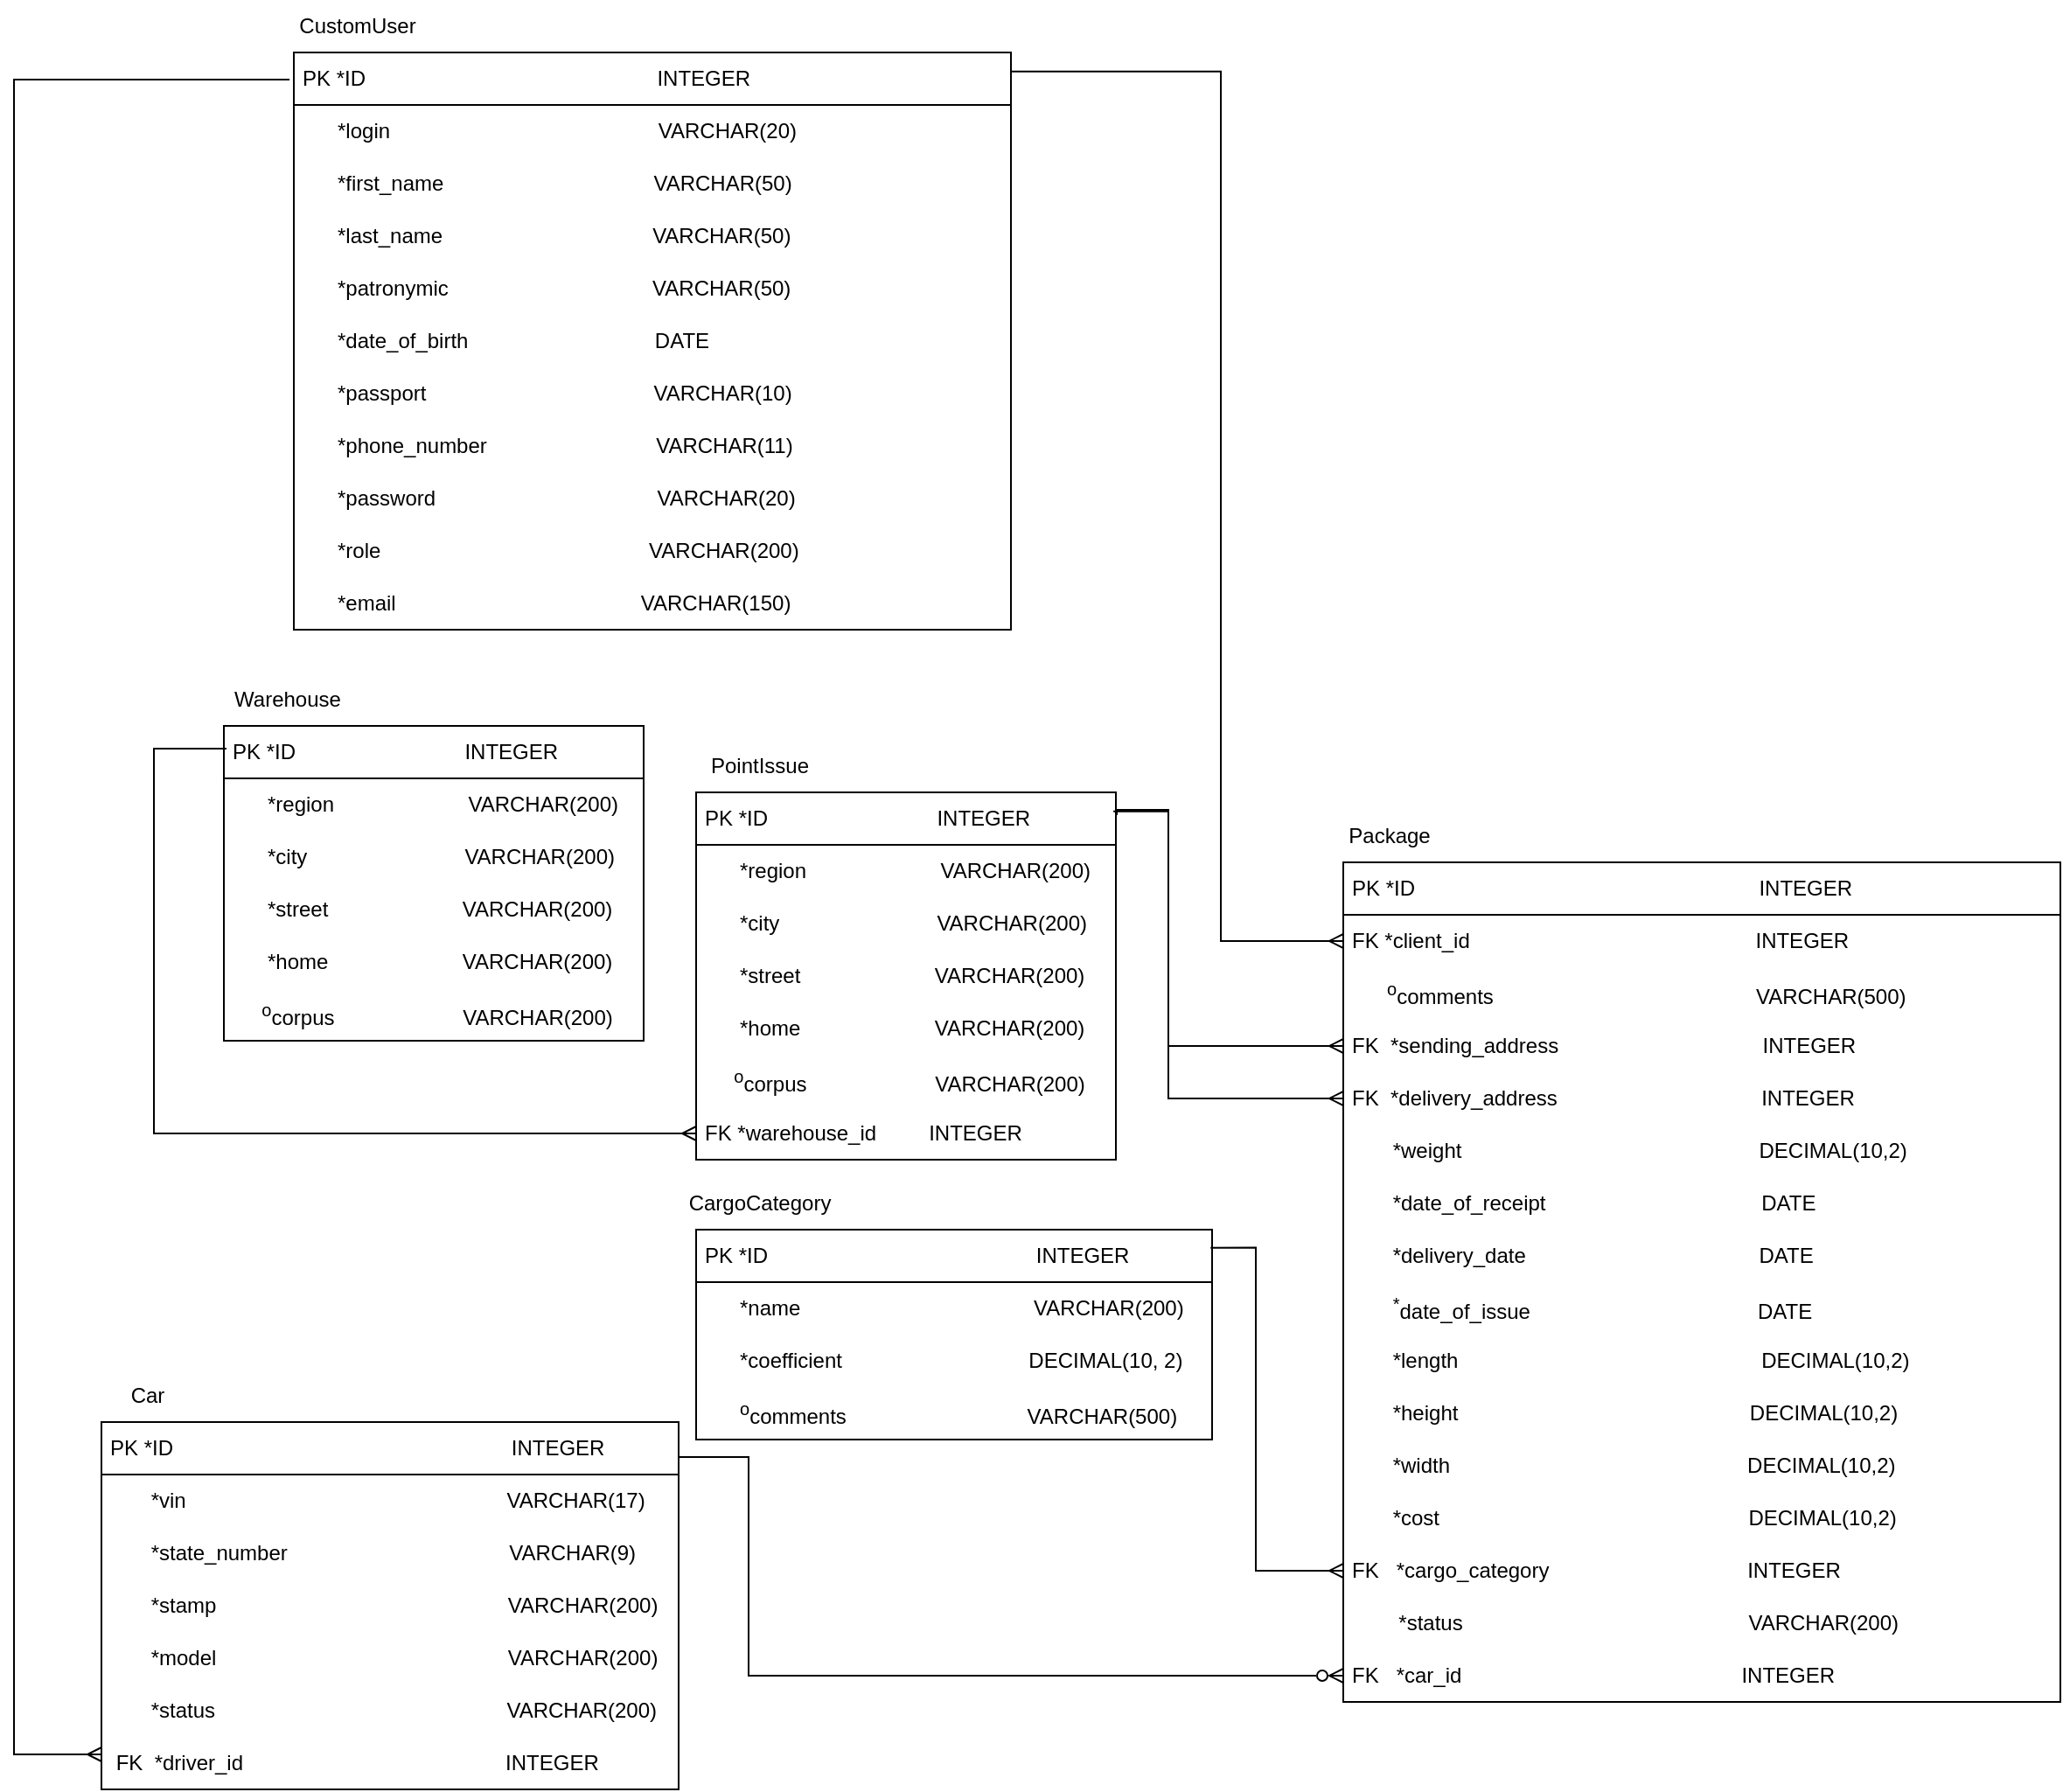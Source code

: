 <mxfile version="21.1.2" type="device">
  <diagram name="Page-1" id="1622d65d-c77d-c4b6-e0e7-3c11208c8684">
    <mxGraphModel dx="2980.5" dy="629" grid="1" gridSize="10" guides="1" tooltips="1" connect="1" arrows="1" fold="1" page="1" pageScale="1.5" pageWidth="1169" pageHeight="826" background="none" math="0" shadow="0">
      <root>
        <mxCell id="0" style=";html=1;" />
        <mxCell id="1" style=";html=1;" parent="0" />
        <mxCell id="q_EN85wIAn1KECgn98tv-4" value="PK *ID&amp;nbsp; &amp;nbsp; &amp;nbsp; &amp;nbsp; &amp;nbsp; &amp;nbsp; &amp;nbsp; &amp;nbsp; &amp;nbsp; &amp;nbsp; &amp;nbsp; &amp;nbsp; &amp;nbsp; &amp;nbsp; &amp;nbsp; &amp;nbsp; &amp;nbsp; &amp;nbsp; &amp;nbsp; &amp;nbsp; &amp;nbsp; &amp;nbsp; &amp;nbsp; &amp;nbsp; &amp;nbsp; INTEGER" style="swimlane;fontStyle=0;childLayout=stackLayout;horizontal=1;startSize=30;horizontalStack=0;resizeParent=1;resizeParentMax=0;resizeLast=0;collapsible=1;marginBottom=0;whiteSpace=wrap;html=1;align=left;spacingLeft=3;" parent="1" vertex="1">
          <mxGeometry x="-1310" y="417" width="410" height="330" as="geometry" />
        </mxCell>
        <mxCell id="q_EN85wIAn1KECgn98tv-5" value="&amp;nbsp; &amp;nbsp; &amp;nbsp; *login&amp;nbsp; &amp;nbsp; &amp;nbsp; &amp;nbsp; &amp;nbsp; &amp;nbsp; &amp;nbsp; &amp;nbsp; &amp;nbsp; &amp;nbsp; &amp;nbsp; &amp;nbsp; &amp;nbsp; &amp;nbsp; &amp;nbsp; &amp;nbsp; &amp;nbsp; &amp;nbsp; &amp;nbsp; &amp;nbsp; &amp;nbsp; &amp;nbsp; &amp;nbsp; VARCHAR(20)" style="text;strokeColor=none;fillColor=none;align=left;verticalAlign=middle;spacingLeft=3;spacingRight=4;overflow=hidden;points=[[0,0.5],[1,0.5]];portConstraint=eastwest;rotatable=0;whiteSpace=wrap;html=1;" parent="q_EN85wIAn1KECgn98tv-4" vertex="1">
          <mxGeometry y="30" width="410" height="30" as="geometry" />
        </mxCell>
        <mxCell id="q_EN85wIAn1KECgn98tv-78" value="&amp;nbsp; &amp;nbsp; &amp;nbsp; *first_name&amp;nbsp; &amp;nbsp; &amp;nbsp; &amp;nbsp; &amp;nbsp; &amp;nbsp; &amp;nbsp; &amp;nbsp; &amp;nbsp; &amp;nbsp; &amp;nbsp; &amp;nbsp; &amp;nbsp; &amp;nbsp; &amp;nbsp; &amp;nbsp; &amp;nbsp; &amp;nbsp; VARCHAR(50)" style="text;strokeColor=none;fillColor=none;align=left;verticalAlign=middle;spacingLeft=3;spacingRight=4;overflow=hidden;points=[[0,0.5],[1,0.5]];portConstraint=eastwest;rotatable=0;whiteSpace=wrap;html=1;" parent="q_EN85wIAn1KECgn98tv-4" vertex="1">
          <mxGeometry y="60" width="410" height="30" as="geometry" />
        </mxCell>
        <mxCell id="q_EN85wIAn1KECgn98tv-7" value="&amp;nbsp; &amp;nbsp; &amp;nbsp; *last_name&amp;nbsp; &amp;nbsp; &amp;nbsp; &amp;nbsp; &amp;nbsp; &amp;nbsp; &amp;nbsp; &amp;nbsp; &amp;nbsp; &amp;nbsp; &amp;nbsp; &amp;nbsp; &amp;nbsp; &amp;nbsp; &amp;nbsp; &amp;nbsp; &amp;nbsp; &amp;nbsp; VARCHAR(50)" style="text;strokeColor=none;fillColor=none;align=left;verticalAlign=middle;spacingLeft=3;spacingRight=4;overflow=hidden;points=[[0,0.5],[1,0.5]];portConstraint=eastwest;rotatable=0;whiteSpace=wrap;html=1;" parent="q_EN85wIAn1KECgn98tv-4" vertex="1">
          <mxGeometry y="90" width="410" height="30" as="geometry" />
        </mxCell>
        <mxCell id="q_EN85wIAn1KECgn98tv-8" value="&amp;nbsp; &amp;nbsp; &amp;nbsp; *patronymic&amp;nbsp; &amp;nbsp; &amp;nbsp; &amp;nbsp; &amp;nbsp; &amp;nbsp; &amp;nbsp; &amp;nbsp; &amp;nbsp; &amp;nbsp; &amp;nbsp; &amp;nbsp; &amp;nbsp; &amp;nbsp; &amp;nbsp; &amp;nbsp; &amp;nbsp; &amp;nbsp;VARCHAR(50)" style="text;strokeColor=none;fillColor=none;align=left;verticalAlign=middle;spacingLeft=3;spacingRight=4;overflow=hidden;points=[[0,0.5],[1,0.5]];portConstraint=eastwest;rotatable=0;whiteSpace=wrap;html=1;" parent="q_EN85wIAn1KECgn98tv-4" vertex="1">
          <mxGeometry y="120" width="410" height="30" as="geometry" />
        </mxCell>
        <mxCell id="q_EN85wIAn1KECgn98tv-9" value="&amp;nbsp; &amp;nbsp; &amp;nbsp; *date_of_birth&amp;nbsp; &amp;nbsp; &amp;nbsp; &amp;nbsp; &amp;nbsp; &amp;nbsp; &amp;nbsp; &amp;nbsp; &amp;nbsp; &amp;nbsp; &amp;nbsp; &amp;nbsp; &amp;nbsp; &amp;nbsp; &amp;nbsp; &amp;nbsp; DATE" style="text;strokeColor=none;fillColor=none;align=left;verticalAlign=middle;spacingLeft=3;spacingRight=4;overflow=hidden;points=[[0,0.5],[1,0.5]];portConstraint=eastwest;rotatable=0;whiteSpace=wrap;html=1;" parent="q_EN85wIAn1KECgn98tv-4" vertex="1">
          <mxGeometry y="150" width="410" height="30" as="geometry" />
        </mxCell>
        <mxCell id="q_EN85wIAn1KECgn98tv-10" value="&amp;nbsp; &amp;nbsp; &amp;nbsp; *passport&amp;nbsp; &amp;nbsp; &amp;nbsp; &amp;nbsp; &amp;nbsp; &amp;nbsp; &amp;nbsp; &amp;nbsp; &amp;nbsp; &amp;nbsp; &amp;nbsp; &amp;nbsp; &amp;nbsp; &amp;nbsp; &amp;nbsp; &amp;nbsp; &amp;nbsp; &amp;nbsp; &amp;nbsp; &amp;nbsp;VARCHAR(10)" style="text;strokeColor=none;fillColor=none;align=left;verticalAlign=middle;spacingLeft=3;spacingRight=4;overflow=hidden;points=[[0,0.5],[1,0.5]];portConstraint=eastwest;rotatable=0;whiteSpace=wrap;html=1;" parent="q_EN85wIAn1KECgn98tv-4" vertex="1">
          <mxGeometry y="180" width="410" height="30" as="geometry" />
        </mxCell>
        <mxCell id="q_EN85wIAn1KECgn98tv-11" value="&amp;nbsp; &amp;nbsp; &amp;nbsp; *phone_number&amp;nbsp; &amp;nbsp; &amp;nbsp; &amp;nbsp; &amp;nbsp; &amp;nbsp; &amp;nbsp; &amp;nbsp; &amp;nbsp; &amp;nbsp; &amp;nbsp; &amp;nbsp; &amp;nbsp; &amp;nbsp; &amp;nbsp;VARCHAR(11)" style="text;strokeColor=none;fillColor=none;align=left;verticalAlign=middle;spacingLeft=3;spacingRight=4;overflow=hidden;points=[[0,0.5],[1,0.5]];portConstraint=eastwest;rotatable=0;whiteSpace=wrap;html=1;" parent="q_EN85wIAn1KECgn98tv-4" vertex="1">
          <mxGeometry y="210" width="410" height="30" as="geometry" />
        </mxCell>
        <mxCell id="q_EN85wIAn1KECgn98tv-79" value="&amp;nbsp; &amp;nbsp; &amp;nbsp; *password&amp;nbsp; &amp;nbsp; &amp;nbsp; &amp;nbsp; &amp;nbsp; &amp;nbsp; &amp;nbsp; &amp;nbsp; &amp;nbsp; &amp;nbsp; &amp;nbsp; &amp;nbsp; &amp;nbsp; &amp;nbsp; &amp;nbsp; &amp;nbsp; &amp;nbsp; &amp;nbsp; &amp;nbsp; VARCHAR(20&lt;span style=&quot;background-color: initial;&quot;&gt;)&lt;/span&gt;" style="text;strokeColor=none;fillColor=none;align=left;verticalAlign=middle;spacingLeft=3;spacingRight=4;overflow=hidden;points=[[0,0.5],[1,0.5]];portConstraint=eastwest;rotatable=0;whiteSpace=wrap;html=1;" parent="q_EN85wIAn1KECgn98tv-4" vertex="1">
          <mxGeometry y="240" width="410" height="30" as="geometry" />
        </mxCell>
        <mxCell id="XLDshpc5cYsY8scjUATO-5" value="&amp;nbsp; &amp;nbsp; &amp;nbsp; *role&amp;nbsp; &amp;nbsp; &amp;nbsp; &amp;nbsp; &amp;nbsp; &amp;nbsp; &amp;nbsp; &amp;nbsp; &amp;nbsp; &amp;nbsp; &amp;nbsp; &amp;nbsp; &amp;nbsp; &amp;nbsp; &amp;nbsp; &amp;nbsp; &amp;nbsp; &amp;nbsp; &amp;nbsp; &amp;nbsp; &amp;nbsp; &amp;nbsp; &amp;nbsp; VARCHAR(200)" style="text;strokeColor=none;fillColor=none;align=left;verticalAlign=middle;spacingLeft=3;spacingRight=4;overflow=hidden;points=[[0,0.5],[1,0.5]];portConstraint=eastwest;rotatable=0;whiteSpace=wrap;html=1;" parent="q_EN85wIAn1KECgn98tv-4" vertex="1">
          <mxGeometry y="270" width="410" height="30" as="geometry" />
        </mxCell>
        <mxCell id="q_EN85wIAn1KECgn98tv-80" value="&amp;nbsp; &amp;nbsp; &amp;nbsp; *email&amp;nbsp; &amp;nbsp; &amp;nbsp; &amp;nbsp; &amp;nbsp; &amp;nbsp; &amp;nbsp; &amp;nbsp; &amp;nbsp; &amp;nbsp; &amp;nbsp; &amp;nbsp; &amp;nbsp; &amp;nbsp; &amp;nbsp; &amp;nbsp; &amp;nbsp; &amp;nbsp; &amp;nbsp; &amp;nbsp; &amp;nbsp; VARCHAR(150&lt;span style=&quot;background-color: initial;&quot;&gt;)&lt;/span&gt;" style="text;strokeColor=none;fillColor=none;align=left;verticalAlign=middle;spacingLeft=3;spacingRight=4;overflow=hidden;points=[[0,0.5],[1,0.5]];portConstraint=eastwest;rotatable=0;whiteSpace=wrap;html=1;" parent="q_EN85wIAn1KECgn98tv-4" vertex="1">
          <mxGeometry y="300" width="410" height="30" as="geometry" />
        </mxCell>
        <mxCell id="q_EN85wIAn1KECgn98tv-6" value="CustomUser" style="text;html=1;strokeColor=none;fillColor=none;align=center;verticalAlign=middle;whiteSpace=wrap;rounded=0;spacingLeft=3;" parent="1" vertex="1">
          <mxGeometry x="-1310" y="387" width="70" height="30" as="geometry" />
        </mxCell>
        <mxCell id="q_EN85wIAn1KECgn98tv-13" value="PK *ID&amp;nbsp; &amp;nbsp; &amp;nbsp; &amp;nbsp; &amp;nbsp; &amp;nbsp; &amp;nbsp; &amp;nbsp; &amp;nbsp; &amp;nbsp; &amp;nbsp; &amp;nbsp; &amp;nbsp; &amp;nbsp; &amp;nbsp; &amp;nbsp; &amp;nbsp; &amp;nbsp; &amp;nbsp; &amp;nbsp; &amp;nbsp; &amp;nbsp; &amp;nbsp; &amp;nbsp; &amp;nbsp; &amp;nbsp; &amp;nbsp; &amp;nbsp; &amp;nbsp; &amp;nbsp;INTEGER" style="swimlane;fontStyle=0;childLayout=stackLayout;horizontal=1;startSize=30;horizontalStack=0;resizeParent=1;resizeParentMax=0;resizeLast=0;collapsible=1;marginBottom=0;whiteSpace=wrap;html=1;align=left;spacingLeft=3;" parent="1" vertex="1">
          <mxGeometry x="-710" y="880" width="410" height="480" as="geometry">
            <mxRectangle x="-710" y="880" width="330" height="30" as="alternateBounds" />
          </mxGeometry>
        </mxCell>
        <mxCell id="q_EN85wIAn1KECgn98tv-14" value="FK&amp;nbsp;*client_id&amp;nbsp; &amp;nbsp; &amp;nbsp; &amp;nbsp; &amp;nbsp; &amp;nbsp; &amp;nbsp; &amp;nbsp; &amp;nbsp; &amp;nbsp; &amp;nbsp; &amp;nbsp; &amp;nbsp; &amp;nbsp; &amp;nbsp; &amp;nbsp; &amp;nbsp; &amp;nbsp; &amp;nbsp; &amp;nbsp; &amp;nbsp; &amp;nbsp; &amp;nbsp; &amp;nbsp; &amp;nbsp;INTEGER" style="text;strokeColor=none;fillColor=none;align=left;verticalAlign=middle;spacingLeft=3;spacingRight=4;overflow=hidden;points=[[0,0.5],[1,0.5]];portConstraint=eastwest;rotatable=0;whiteSpace=wrap;html=1;" parent="q_EN85wIAn1KECgn98tv-13" vertex="1">
          <mxGeometry y="30" width="410" height="30" as="geometry" />
        </mxCell>
        <mxCell id="q_EN85wIAn1KECgn98tv-15" value="&amp;nbsp; &amp;nbsp; &amp;nbsp; &lt;sup&gt;o&lt;/sup&gt;comments&amp;nbsp; &amp;nbsp; &amp;nbsp; &amp;nbsp; &amp;nbsp; &amp;nbsp; &amp;nbsp; &amp;nbsp; &amp;nbsp; &amp;nbsp; &amp;nbsp; &amp;nbsp; &amp;nbsp; &amp;nbsp; &amp;nbsp; &amp;nbsp; &amp;nbsp; &amp;nbsp; &amp;nbsp; &amp;nbsp; &amp;nbsp; &amp;nbsp; &amp;nbsp;VARCHAR(500)" style="text;strokeColor=none;fillColor=none;align=left;verticalAlign=middle;spacingLeft=3;spacingRight=4;overflow=hidden;points=[[0,0.5],[1,0.5]];portConstraint=eastwest;rotatable=0;whiteSpace=wrap;html=1;" parent="q_EN85wIAn1KECgn98tv-13" vertex="1">
          <mxGeometry y="60" width="410" height="30" as="geometry" />
        </mxCell>
        <mxCell id="q_EN85wIAn1KECgn98tv-16" value="FK&amp;nbsp; *sending_address&amp;nbsp; &amp;nbsp; &amp;nbsp; &amp;nbsp; &amp;nbsp; &amp;nbsp; &amp;nbsp; &amp;nbsp; &amp;nbsp; &amp;nbsp; &amp;nbsp; &amp;nbsp; &amp;nbsp; &amp;nbsp; &amp;nbsp; &amp;nbsp; &amp;nbsp; &amp;nbsp;INTEGER" style="text;strokeColor=none;fillColor=none;align=left;verticalAlign=middle;spacingLeft=3;spacingRight=4;overflow=hidden;points=[[0,0.5],[1,0.5]];portConstraint=eastwest;rotatable=0;whiteSpace=wrap;html=1;" parent="q_EN85wIAn1KECgn98tv-13" vertex="1">
          <mxGeometry y="90" width="410" height="30" as="geometry" />
        </mxCell>
        <mxCell id="q_EN85wIAn1KECgn98tv-17" value="FK&amp;nbsp; *delivery_address&amp;nbsp; &amp;nbsp; &amp;nbsp; &amp;nbsp; &amp;nbsp; &amp;nbsp; &amp;nbsp; &amp;nbsp; &amp;nbsp; &amp;nbsp; &amp;nbsp; &amp;nbsp; &amp;nbsp; &amp;nbsp; &amp;nbsp; &amp;nbsp; &amp;nbsp; &amp;nbsp;INTEGER" style="text;strokeColor=none;fillColor=none;align=left;verticalAlign=middle;spacingLeft=3;spacingRight=4;overflow=hidden;points=[[0,0.5],[1,0.5]];portConstraint=eastwest;rotatable=0;whiteSpace=wrap;html=1;" parent="q_EN85wIAn1KECgn98tv-13" vertex="1">
          <mxGeometry y="120" width="410" height="30" as="geometry" />
        </mxCell>
        <mxCell id="q_EN85wIAn1KECgn98tv-18" value="&amp;nbsp; &amp;nbsp; &amp;nbsp; &amp;nbsp;*weight&amp;nbsp; &amp;nbsp; &amp;nbsp; &amp;nbsp; &amp;nbsp; &amp;nbsp; &amp;nbsp; &amp;nbsp; &amp;nbsp; &amp;nbsp; &amp;nbsp; &amp;nbsp; &amp;nbsp; &amp;nbsp; &amp;nbsp; &amp;nbsp; &amp;nbsp; &amp;nbsp; &amp;nbsp; &amp;nbsp; &amp;nbsp; &amp;nbsp; &amp;nbsp; &amp;nbsp; &amp;nbsp; &amp;nbsp;DECIMAL(10,2)" style="text;strokeColor=none;fillColor=none;align=left;verticalAlign=middle;spacingLeft=3;spacingRight=4;overflow=hidden;points=[[0,0.5],[1,0.5]];portConstraint=eastwest;rotatable=0;whiteSpace=wrap;html=1;" parent="q_EN85wIAn1KECgn98tv-13" vertex="1">
          <mxGeometry y="150" width="410" height="30" as="geometry" />
        </mxCell>
        <mxCell id="q_EN85wIAn1KECgn98tv-19" value="&amp;nbsp; &amp;nbsp; &amp;nbsp; &amp;nbsp;*date_of_receipt&amp;nbsp; &amp;nbsp; &amp;nbsp; &amp;nbsp; &amp;nbsp; &amp;nbsp; &amp;nbsp; &amp;nbsp; &amp;nbsp; &amp;nbsp; &amp;nbsp; &amp;nbsp; &amp;nbsp; &amp;nbsp; &amp;nbsp; &amp;nbsp; &amp;nbsp; &amp;nbsp; &amp;nbsp;DATE" style="text;strokeColor=none;fillColor=none;align=left;verticalAlign=middle;spacingLeft=3;spacingRight=4;overflow=hidden;points=[[0,0.5],[1,0.5]];portConstraint=eastwest;rotatable=0;whiteSpace=wrap;html=1;" parent="q_EN85wIAn1KECgn98tv-13" vertex="1">
          <mxGeometry y="180" width="410" height="30" as="geometry" />
        </mxCell>
        <mxCell id="q_EN85wIAn1KECgn98tv-20" value="&amp;nbsp; &amp;nbsp; &amp;nbsp; &amp;nbsp;*delivery_date&amp;nbsp; &amp;nbsp; &amp;nbsp; &amp;nbsp; &amp;nbsp; &amp;nbsp; &amp;nbsp; &amp;nbsp; &amp;nbsp; &amp;nbsp; &amp;nbsp; &amp;nbsp; &amp;nbsp; &amp;nbsp; &amp;nbsp; &amp;nbsp; &amp;nbsp; &amp;nbsp; &amp;nbsp; &amp;nbsp; DATE" style="text;strokeColor=none;fillColor=none;align=left;verticalAlign=middle;spacingLeft=3;spacingRight=4;overflow=hidden;points=[[0,0.5],[1,0.5]];portConstraint=eastwest;rotatable=0;whiteSpace=wrap;html=1;" parent="q_EN85wIAn1KECgn98tv-13" vertex="1">
          <mxGeometry y="210" width="410" height="30" as="geometry" />
        </mxCell>
        <mxCell id="q_EN85wIAn1KECgn98tv-22" value="&amp;nbsp; &amp;nbsp; &amp;nbsp; &amp;nbsp;&lt;sup&gt;*&lt;/sup&gt;date_of_issue&amp;nbsp; &amp;nbsp; &amp;nbsp; &amp;nbsp; &amp;nbsp; &amp;nbsp; &amp;nbsp; &amp;nbsp; &amp;nbsp; &amp;nbsp; &amp;nbsp; &amp;nbsp; &amp;nbsp; &amp;nbsp; &amp;nbsp; &amp;nbsp; &amp;nbsp; &amp;nbsp; &amp;nbsp; &amp;nbsp;DATE" style="text;strokeColor=none;fillColor=none;align=left;verticalAlign=middle;spacingLeft=3;spacingRight=4;overflow=hidden;points=[[0,0.5],[1,0.5]];portConstraint=eastwest;rotatable=0;whiteSpace=wrap;html=1;" parent="q_EN85wIAn1KECgn98tv-13" vertex="1">
          <mxGeometry y="240" width="410" height="30" as="geometry" />
        </mxCell>
        <mxCell id="q_EN85wIAn1KECgn98tv-23" value="&amp;nbsp; &amp;nbsp; &amp;nbsp; &amp;nbsp;*length&amp;nbsp; &amp;nbsp; &amp;nbsp; &amp;nbsp; &amp;nbsp; &amp;nbsp; &amp;nbsp; &amp;nbsp; &amp;nbsp; &amp;nbsp; &amp;nbsp; &amp;nbsp; &amp;nbsp; &amp;nbsp; &amp;nbsp; &amp;nbsp; &amp;nbsp; &amp;nbsp; &amp;nbsp; &amp;nbsp; &amp;nbsp; &amp;nbsp; &amp;nbsp; &amp;nbsp; &amp;nbsp; &amp;nbsp; DECIMAL(10,2)" style="text;strokeColor=none;fillColor=none;align=left;verticalAlign=middle;spacingLeft=3;spacingRight=4;overflow=hidden;points=[[0,0.5],[1,0.5]];portConstraint=eastwest;rotatable=0;whiteSpace=wrap;html=1;" parent="q_EN85wIAn1KECgn98tv-13" vertex="1">
          <mxGeometry y="270" width="410" height="30" as="geometry" />
        </mxCell>
        <mxCell id="q_EN85wIAn1KECgn98tv-24" value="&amp;nbsp; &amp;nbsp; &amp;nbsp; &amp;nbsp;*height&amp;nbsp; &amp;nbsp; &amp;nbsp; &amp;nbsp; &amp;nbsp; &amp;nbsp; &amp;nbsp; &amp;nbsp; &amp;nbsp; &amp;nbsp; &amp;nbsp; &amp;nbsp; &amp;nbsp; &amp;nbsp; &amp;nbsp; &amp;nbsp; &amp;nbsp; &amp;nbsp; &amp;nbsp; &amp;nbsp; &amp;nbsp; &amp;nbsp; &amp;nbsp; &amp;nbsp; &amp;nbsp; DECIMAL(10,2)" style="text;strokeColor=none;fillColor=none;align=left;verticalAlign=middle;spacingLeft=3;spacingRight=4;overflow=hidden;points=[[0,0.5],[1,0.5]];portConstraint=eastwest;rotatable=0;whiteSpace=wrap;html=1;" parent="q_EN85wIAn1KECgn98tv-13" vertex="1">
          <mxGeometry y="300" width="410" height="30" as="geometry" />
        </mxCell>
        <mxCell id="q_EN85wIAn1KECgn98tv-27" value="&amp;nbsp; &amp;nbsp; &amp;nbsp; &amp;nbsp;*width&amp;nbsp; &amp;nbsp; &amp;nbsp; &amp;nbsp; &amp;nbsp; &amp;nbsp; &amp;nbsp; &amp;nbsp; &amp;nbsp; &amp;nbsp; &amp;nbsp; &amp;nbsp; &amp;nbsp; &amp;nbsp; &amp;nbsp; &amp;nbsp; &amp;nbsp; &amp;nbsp; &amp;nbsp; &amp;nbsp; &amp;nbsp; &amp;nbsp; &amp;nbsp; &amp;nbsp; &amp;nbsp; &amp;nbsp;DECIMAL(10,2)" style="text;strokeColor=none;fillColor=none;align=left;verticalAlign=middle;spacingLeft=3;spacingRight=4;overflow=hidden;points=[[0,0.5],[1,0.5]];portConstraint=eastwest;rotatable=0;whiteSpace=wrap;html=1;" parent="q_EN85wIAn1KECgn98tv-13" vertex="1">
          <mxGeometry y="330" width="410" height="30" as="geometry" />
        </mxCell>
        <mxCell id="q_EN85wIAn1KECgn98tv-25" value="&amp;nbsp; &amp;nbsp; &amp;nbsp; &amp;nbsp;*cost&amp;nbsp; &amp;nbsp; &amp;nbsp; &amp;nbsp; &amp;nbsp; &amp;nbsp; &amp;nbsp; &amp;nbsp; &amp;nbsp; &amp;nbsp; &amp;nbsp; &amp;nbsp; &amp;nbsp; &amp;nbsp; &amp;nbsp; &amp;nbsp; &amp;nbsp; &amp;nbsp; &amp;nbsp; &amp;nbsp; &amp;nbsp; &amp;nbsp; &amp;nbsp; &amp;nbsp; &amp;nbsp; &amp;nbsp; &amp;nbsp;DECIMAL(10,2)" style="text;strokeColor=none;fillColor=none;align=left;verticalAlign=middle;spacingLeft=3;spacingRight=4;overflow=hidden;points=[[0,0.5],[1,0.5]];portConstraint=eastwest;rotatable=0;whiteSpace=wrap;html=1;" parent="q_EN85wIAn1KECgn98tv-13" vertex="1">
          <mxGeometry y="360" width="410" height="30" as="geometry" />
        </mxCell>
        <mxCell id="q_EN85wIAn1KECgn98tv-28" value="FK&amp;nbsp; &amp;nbsp;*cargo_category&amp;nbsp; &amp;nbsp; &amp;nbsp; &amp;nbsp; &amp;nbsp; &amp;nbsp; &amp;nbsp; &amp;nbsp; &amp;nbsp; &amp;nbsp; &amp;nbsp; &amp;nbsp; &amp;nbsp; &amp;nbsp; &amp;nbsp; &amp;nbsp; &amp;nbsp; INTEGER" style="text;strokeColor=none;fillColor=none;align=left;verticalAlign=middle;spacingLeft=3;spacingRight=4;overflow=hidden;points=[[0,0.5],[1,0.5]];portConstraint=eastwest;rotatable=0;whiteSpace=wrap;html=1;" parent="q_EN85wIAn1KECgn98tv-13" vertex="1">
          <mxGeometry y="390" width="410" height="30" as="geometry" />
        </mxCell>
        <mxCell id="q_EN85wIAn1KECgn98tv-29" value="&amp;nbsp; &amp;nbsp; &amp;nbsp; &amp;nbsp; *status &amp;nbsp; &amp;nbsp; &amp;nbsp; &amp;nbsp; &amp;nbsp; &amp;nbsp; &amp;nbsp; &amp;nbsp; &amp;nbsp; &amp;nbsp; &amp;nbsp; &amp;nbsp; &amp;nbsp; &amp;nbsp; &amp;nbsp; &amp;nbsp; &amp;nbsp; &amp;nbsp; &amp;nbsp; &amp;nbsp; &amp;nbsp; &amp;nbsp; &amp;nbsp; &amp;nbsp; VARCHAR(200)" style="text;strokeColor=none;fillColor=none;align=left;verticalAlign=middle;spacingLeft=3;spacingRight=4;overflow=hidden;points=[[0,0.5],[1,0.5]];portConstraint=eastwest;rotatable=0;whiteSpace=wrap;html=1;" parent="q_EN85wIAn1KECgn98tv-13" vertex="1">
          <mxGeometry y="420" width="410" height="30" as="geometry" />
        </mxCell>
        <mxCell id="q_EN85wIAn1KECgn98tv-30" value="FK&amp;nbsp; &amp;nbsp;*car_id&amp;nbsp; &amp;nbsp; &amp;nbsp; &amp;nbsp; &amp;nbsp; &amp;nbsp; &amp;nbsp; &amp;nbsp; &amp;nbsp; &amp;nbsp; &amp;nbsp; &amp;nbsp; &amp;nbsp; &amp;nbsp; &amp;nbsp; &amp;nbsp; &amp;nbsp; &amp;nbsp; &amp;nbsp; &amp;nbsp; &amp;nbsp; &amp;nbsp; &amp;nbsp; &amp;nbsp; INTEGER" style="text;strokeColor=none;fillColor=none;align=left;verticalAlign=middle;spacingLeft=3;spacingRight=4;overflow=hidden;points=[[0,0.5],[1,0.5]];portConstraint=eastwest;rotatable=0;whiteSpace=wrap;html=1;" parent="q_EN85wIAn1KECgn98tv-13" vertex="1">
          <mxGeometry y="450" width="410" height="30" as="geometry" />
        </mxCell>
        <mxCell id="q_EN85wIAn1KECgn98tv-21" value="Package" style="text;html=1;strokeColor=none;fillColor=none;align=center;verticalAlign=middle;whiteSpace=wrap;rounded=0;spacingLeft=3;" parent="1" vertex="1">
          <mxGeometry x="-720" y="850" width="70" height="30" as="geometry" />
        </mxCell>
        <mxCell id="q_EN85wIAn1KECgn98tv-32" value="PK *ID&amp;nbsp; &amp;nbsp; &amp;nbsp; &amp;nbsp; &amp;nbsp; &amp;nbsp; &amp;nbsp; &amp;nbsp; &amp;nbsp; &amp;nbsp; &amp;nbsp; &amp;nbsp; &amp;nbsp; &amp;nbsp; &amp;nbsp;INTEGER" style="swimlane;fontStyle=0;childLayout=stackLayout;horizontal=1;startSize=30;horizontalStack=0;resizeParent=1;resizeParentMax=0;resizeLast=0;collapsible=1;marginBottom=0;whiteSpace=wrap;html=1;align=left;spacingLeft=3;" parent="1" vertex="1">
          <mxGeometry x="-1350" y="802" width="240" height="180" as="geometry" />
        </mxCell>
        <mxCell id="q_EN85wIAn1KECgn98tv-33" value="&amp;nbsp; &amp;nbsp; &amp;nbsp; *region&amp;nbsp; &amp;nbsp; &amp;nbsp; &amp;nbsp; &amp;nbsp; &amp;nbsp; &amp;nbsp; &amp;nbsp; &amp;nbsp; &amp;nbsp; &amp;nbsp; &amp;nbsp;VARCHAR(200)" style="text;strokeColor=none;fillColor=none;align=left;verticalAlign=middle;spacingLeft=3;spacingRight=4;overflow=hidden;points=[[0,0.5],[1,0.5]];portConstraint=eastwest;rotatable=0;whiteSpace=wrap;html=1;" parent="q_EN85wIAn1KECgn98tv-32" vertex="1">
          <mxGeometry y="30" width="240" height="30" as="geometry" />
        </mxCell>
        <mxCell id="q_EN85wIAn1KECgn98tv-34" value="&amp;nbsp; &amp;nbsp; &amp;nbsp; *city&amp;nbsp; &amp;nbsp; &amp;nbsp; &amp;nbsp; &amp;nbsp; &amp;nbsp; &amp;nbsp; &amp;nbsp; &amp;nbsp; &amp;nbsp; &amp;nbsp; &amp;nbsp; &amp;nbsp; &amp;nbsp;VARCHAR(200)" style="text;strokeColor=none;fillColor=none;align=left;verticalAlign=middle;spacingLeft=3;spacingRight=4;overflow=hidden;points=[[0,0.5],[1,0.5]];portConstraint=eastwest;rotatable=0;whiteSpace=wrap;html=1;" parent="q_EN85wIAn1KECgn98tv-32" vertex="1">
          <mxGeometry y="60" width="240" height="30" as="geometry" />
        </mxCell>
        <mxCell id="LRRD_7CJgZ2P7Mg5PJl_-1" value="&amp;nbsp; &amp;nbsp; &amp;nbsp; *street&amp;nbsp; &amp;nbsp; &amp;nbsp; &amp;nbsp; &amp;nbsp; &amp;nbsp; &amp;nbsp; &amp;nbsp; &amp;nbsp; &amp;nbsp; &amp;nbsp; &amp;nbsp;VARCHAR(200)" style="text;strokeColor=none;fillColor=none;align=left;verticalAlign=middle;spacingLeft=3;spacingRight=4;overflow=hidden;points=[[0,0.5],[1,0.5]];portConstraint=eastwest;rotatable=0;whiteSpace=wrap;html=1;" parent="q_EN85wIAn1KECgn98tv-32" vertex="1">
          <mxGeometry y="90" width="240" height="30" as="geometry" />
        </mxCell>
        <mxCell id="LRRD_7CJgZ2P7Mg5PJl_-3" value="&amp;nbsp; &amp;nbsp; &amp;nbsp; *home&amp;nbsp; &amp;nbsp; &amp;nbsp; &amp;nbsp; &amp;nbsp; &amp;nbsp; &amp;nbsp; &amp;nbsp; &amp;nbsp; &amp;nbsp; &amp;nbsp; &amp;nbsp;VARCHAR(200)" style="text;strokeColor=none;fillColor=none;align=left;verticalAlign=middle;spacingLeft=3;spacingRight=4;overflow=hidden;points=[[0,0.5],[1,0.5]];portConstraint=eastwest;rotatable=0;whiteSpace=wrap;html=1;" parent="q_EN85wIAn1KECgn98tv-32" vertex="1">
          <mxGeometry y="120" width="240" height="30" as="geometry" />
        </mxCell>
        <mxCell id="LRRD_7CJgZ2P7Mg5PJl_-2" value="&amp;nbsp; &amp;nbsp; &amp;nbsp;&lt;sup&gt;o&lt;/sup&gt;corpus&amp;nbsp; &amp;nbsp; &amp;nbsp; &amp;nbsp; &amp;nbsp; &amp;nbsp; &amp;nbsp; &amp;nbsp; &amp;nbsp; &amp;nbsp; &amp;nbsp; VARCHAR(200)" style="text;strokeColor=none;fillColor=none;align=left;verticalAlign=middle;spacingLeft=3;spacingRight=4;overflow=hidden;points=[[0,0.5],[1,0.5]];portConstraint=eastwest;rotatable=0;whiteSpace=wrap;html=1;" parent="q_EN85wIAn1KECgn98tv-32" vertex="1">
          <mxGeometry y="150" width="240" height="30" as="geometry" />
        </mxCell>
        <mxCell id="q_EN85wIAn1KECgn98tv-40" value="Warehouse" style="text;html=1;strokeColor=none;fillColor=none;align=center;verticalAlign=middle;whiteSpace=wrap;rounded=0;spacingLeft=3;" parent="1" vertex="1">
          <mxGeometry x="-1350" y="772" width="70" height="30" as="geometry" />
        </mxCell>
        <mxCell id="q_EN85wIAn1KECgn98tv-45" value="PK *ID&amp;nbsp; &amp;nbsp; &amp;nbsp; &amp;nbsp; &amp;nbsp; &amp;nbsp; &amp;nbsp; &amp;nbsp; &amp;nbsp; &amp;nbsp; &amp;nbsp; &amp;nbsp; &amp;nbsp; &amp;nbsp; &amp;nbsp; &amp;nbsp; &amp;nbsp; &amp;nbsp; &amp;nbsp; &amp;nbsp; &amp;nbsp; &amp;nbsp; &amp;nbsp; INTEGER" style="swimlane;fontStyle=0;childLayout=stackLayout;horizontal=1;startSize=30;horizontalStack=0;resizeParent=1;resizeParentMax=0;resizeLast=0;collapsible=1;marginBottom=0;whiteSpace=wrap;html=1;align=left;spacingLeft=3;" parent="1" vertex="1">
          <mxGeometry x="-1080" y="1090" width="295" height="120" as="geometry" />
        </mxCell>
        <mxCell id="q_EN85wIAn1KECgn98tv-46" value="&amp;nbsp; &amp;nbsp; &amp;nbsp; *name&amp;nbsp; &amp;nbsp; &amp;nbsp; &amp;nbsp; &amp;nbsp; &amp;nbsp; &amp;nbsp; &amp;nbsp; &amp;nbsp; &amp;nbsp; &amp;nbsp; &amp;nbsp; &amp;nbsp; &amp;nbsp; &amp;nbsp; &amp;nbsp; &amp;nbsp; &amp;nbsp; &amp;nbsp; &amp;nbsp; VARCHAR(200)" style="text;strokeColor=none;fillColor=none;align=left;verticalAlign=middle;spacingLeft=3;spacingRight=4;overflow=hidden;points=[[0,0.5],[1,0.5]];portConstraint=eastwest;rotatable=0;whiteSpace=wrap;html=1;" parent="q_EN85wIAn1KECgn98tv-45" vertex="1">
          <mxGeometry y="30" width="295" height="30" as="geometry" />
        </mxCell>
        <mxCell id="q_EN85wIAn1KECgn98tv-47" value="&amp;nbsp; &amp;nbsp; &amp;nbsp; *coefficient&amp;nbsp; &amp;nbsp; &amp;nbsp; &amp;nbsp; &amp;nbsp; &amp;nbsp; &amp;nbsp; &amp;nbsp; &amp;nbsp; &amp;nbsp; &amp;nbsp; &amp;nbsp; &amp;nbsp; &amp;nbsp; &amp;nbsp; &amp;nbsp; DECIMAL(10, 2)" style="text;strokeColor=none;fillColor=none;align=left;verticalAlign=middle;spacingLeft=3;spacingRight=4;overflow=hidden;points=[[0,0.5],[1,0.5]];portConstraint=eastwest;rotatable=0;whiteSpace=wrap;html=1;" parent="q_EN85wIAn1KECgn98tv-45" vertex="1">
          <mxGeometry y="60" width="295" height="30" as="geometry" />
        </mxCell>
        <mxCell id="q_EN85wIAn1KECgn98tv-49" value="&amp;nbsp; &amp;nbsp; &amp;nbsp; &lt;sup&gt;o&lt;/sup&gt;comments&amp;nbsp; &amp;nbsp; &amp;nbsp; &amp;nbsp; &amp;nbsp; &amp;nbsp; &amp;nbsp; &amp;nbsp; &amp;nbsp; &amp;nbsp; &amp;nbsp; &amp;nbsp; &amp;nbsp; &amp;nbsp; &amp;nbsp; &amp;nbsp;VARCHAR(500)" style="text;strokeColor=none;fillColor=none;align=left;verticalAlign=middle;spacingLeft=3;spacingRight=4;overflow=hidden;points=[[0,0.5],[1,0.5]];portConstraint=eastwest;rotatable=0;whiteSpace=wrap;html=1;" parent="q_EN85wIAn1KECgn98tv-45" vertex="1">
          <mxGeometry y="90" width="295" height="30" as="geometry" />
        </mxCell>
        <mxCell id="q_EN85wIAn1KECgn98tv-48" value="CargoCategory" style="text;html=1;strokeColor=none;fillColor=none;align=center;verticalAlign=middle;whiteSpace=wrap;rounded=0;spacingLeft=3;" parent="1" vertex="1">
          <mxGeometry x="-1080" y="1060" width="70" height="30" as="geometry" />
        </mxCell>
        <mxCell id="q_EN85wIAn1KECgn98tv-50" value="PK *ID&amp;nbsp; &amp;nbsp; &amp;nbsp; &amp;nbsp; &amp;nbsp; &amp;nbsp; &amp;nbsp; &amp;nbsp; &amp;nbsp; &amp;nbsp; &amp;nbsp; &amp;nbsp; &amp;nbsp; &amp;nbsp; &amp;nbsp;INTEGER" style="swimlane;fontStyle=0;childLayout=stackLayout;horizontal=1;startSize=30;horizontalStack=0;resizeParent=1;resizeParentMax=0;resizeLast=0;collapsible=1;marginBottom=0;whiteSpace=wrap;html=1;align=left;spacingLeft=3;" parent="1" vertex="1">
          <mxGeometry x="-1080" y="840" width="240" height="210" as="geometry" />
        </mxCell>
        <mxCell id="x_KU2UZA6y1odBPCnIXz-1" value="&amp;nbsp; &amp;nbsp; &amp;nbsp; *region&amp;nbsp; &amp;nbsp; &amp;nbsp; &amp;nbsp; &amp;nbsp; &amp;nbsp; &amp;nbsp; &amp;nbsp; &amp;nbsp; &amp;nbsp; &amp;nbsp; &amp;nbsp;VARCHAR(200)" style="text;strokeColor=none;fillColor=none;align=left;verticalAlign=middle;spacingLeft=3;spacingRight=4;overflow=hidden;points=[[0,0.5],[1,0.5]];portConstraint=eastwest;rotatable=0;whiteSpace=wrap;html=1;" vertex="1" parent="q_EN85wIAn1KECgn98tv-50">
          <mxGeometry y="30" width="240" height="30" as="geometry" />
        </mxCell>
        <mxCell id="x_KU2UZA6y1odBPCnIXz-2" value="&amp;nbsp; &amp;nbsp; &amp;nbsp; *city&amp;nbsp; &amp;nbsp; &amp;nbsp; &amp;nbsp; &amp;nbsp; &amp;nbsp; &amp;nbsp; &amp;nbsp; &amp;nbsp; &amp;nbsp; &amp;nbsp; &amp;nbsp; &amp;nbsp; &amp;nbsp;VARCHAR(200)" style="text;strokeColor=none;fillColor=none;align=left;verticalAlign=middle;spacingLeft=3;spacingRight=4;overflow=hidden;points=[[0,0.5],[1,0.5]];portConstraint=eastwest;rotatable=0;whiteSpace=wrap;html=1;" vertex="1" parent="q_EN85wIAn1KECgn98tv-50">
          <mxGeometry y="60" width="240" height="30" as="geometry" />
        </mxCell>
        <mxCell id="x_KU2UZA6y1odBPCnIXz-3" value="&amp;nbsp; &amp;nbsp; &amp;nbsp; *street&amp;nbsp; &amp;nbsp; &amp;nbsp; &amp;nbsp; &amp;nbsp; &amp;nbsp; &amp;nbsp; &amp;nbsp; &amp;nbsp; &amp;nbsp; &amp;nbsp; &amp;nbsp;VARCHAR(200)" style="text;strokeColor=none;fillColor=none;align=left;verticalAlign=middle;spacingLeft=3;spacingRight=4;overflow=hidden;points=[[0,0.5],[1,0.5]];portConstraint=eastwest;rotatable=0;whiteSpace=wrap;html=1;" vertex="1" parent="q_EN85wIAn1KECgn98tv-50">
          <mxGeometry y="90" width="240" height="30" as="geometry" />
        </mxCell>
        <mxCell id="x_KU2UZA6y1odBPCnIXz-4" value="&amp;nbsp; &amp;nbsp; &amp;nbsp; *home&amp;nbsp; &amp;nbsp; &amp;nbsp; &amp;nbsp; &amp;nbsp; &amp;nbsp; &amp;nbsp; &amp;nbsp; &amp;nbsp; &amp;nbsp; &amp;nbsp; &amp;nbsp;VARCHAR(200)" style="text;strokeColor=none;fillColor=none;align=left;verticalAlign=middle;spacingLeft=3;spacingRight=4;overflow=hidden;points=[[0,0.5],[1,0.5]];portConstraint=eastwest;rotatable=0;whiteSpace=wrap;html=1;" vertex="1" parent="q_EN85wIAn1KECgn98tv-50">
          <mxGeometry y="120" width="240" height="30" as="geometry" />
        </mxCell>
        <mxCell id="x_KU2UZA6y1odBPCnIXz-5" value="&amp;nbsp; &amp;nbsp; &amp;nbsp;&lt;sup&gt;o&lt;/sup&gt;corpus&amp;nbsp; &amp;nbsp; &amp;nbsp; &amp;nbsp; &amp;nbsp; &amp;nbsp; &amp;nbsp; &amp;nbsp; &amp;nbsp; &amp;nbsp; &amp;nbsp; VARCHAR(200)" style="text;strokeColor=none;fillColor=none;align=left;verticalAlign=middle;spacingLeft=3;spacingRight=4;overflow=hidden;points=[[0,0.5],[1,0.5]];portConstraint=eastwest;rotatable=0;whiteSpace=wrap;html=1;" vertex="1" parent="q_EN85wIAn1KECgn98tv-50">
          <mxGeometry y="150" width="240" height="30" as="geometry" />
        </mxCell>
        <mxCell id="q_EN85wIAn1KECgn98tv-52" value="FK *warehouse_id&amp;nbsp; &amp;nbsp; &amp;nbsp; &amp;nbsp; &amp;nbsp;INTEGER" style="text;strokeColor=none;fillColor=none;align=left;verticalAlign=middle;spacingLeft=3;spacingRight=4;overflow=hidden;points=[[0,0.5],[1,0.5]];portConstraint=eastwest;rotatable=0;whiteSpace=wrap;html=1;" parent="q_EN85wIAn1KECgn98tv-50" vertex="1">
          <mxGeometry y="180" width="240" height="30" as="geometry" />
        </mxCell>
        <mxCell id="q_EN85wIAn1KECgn98tv-53" value="PointIssue" style="text;html=1;strokeColor=none;fillColor=none;align=center;verticalAlign=middle;whiteSpace=wrap;rounded=0;spacingLeft=3;" parent="1" vertex="1">
          <mxGeometry x="-1080" y="810" width="70" height="30" as="geometry" />
        </mxCell>
        <mxCell id="q_EN85wIAn1KECgn98tv-57" value="PK *ID&amp;nbsp; &amp;nbsp; &amp;nbsp; &amp;nbsp; &amp;nbsp; &amp;nbsp; &amp;nbsp; &amp;nbsp; &amp;nbsp; &amp;nbsp; &amp;nbsp; &amp;nbsp; &amp;nbsp; &amp;nbsp; &amp;nbsp; &amp;nbsp; &amp;nbsp; &amp;nbsp; &amp;nbsp; &amp;nbsp; &amp;nbsp; &amp;nbsp; &amp;nbsp; &amp;nbsp; &amp;nbsp; &amp;nbsp; &amp;nbsp; &amp;nbsp; &amp;nbsp; INTEGER" style="swimlane;fontStyle=0;childLayout=stackLayout;horizontal=1;startSize=30;horizontalStack=0;resizeParent=1;resizeParentMax=0;resizeLast=0;collapsible=1;marginBottom=0;whiteSpace=wrap;html=1;align=left;spacingLeft=3;" parent="1" vertex="1">
          <mxGeometry x="-1420" y="1200" width="330" height="210" as="geometry" />
        </mxCell>
        <mxCell id="q_EN85wIAn1KECgn98tv-58" value="&amp;nbsp; &amp;nbsp; &amp;nbsp; &amp;nbsp;*vin&amp;nbsp; &amp;nbsp; &amp;nbsp; &amp;nbsp; &amp;nbsp; &amp;nbsp; &amp;nbsp; &amp;nbsp; &amp;nbsp; &amp;nbsp; &amp;nbsp; &amp;nbsp; &amp;nbsp; &amp;nbsp; &amp;nbsp; &amp;nbsp; &amp;nbsp; &amp;nbsp; &amp;nbsp; &amp;nbsp; &amp;nbsp; &amp;nbsp; &amp;nbsp; &amp;nbsp; &amp;nbsp; &amp;nbsp; &amp;nbsp; &amp;nbsp;VARCHAR(17)" style="text;strokeColor=none;fillColor=none;align=left;verticalAlign=middle;spacingLeft=3;spacingRight=4;overflow=hidden;points=[[0,0.5],[1,0.5]];portConstraint=eastwest;rotatable=0;whiteSpace=wrap;html=1;" parent="q_EN85wIAn1KECgn98tv-57" vertex="1">
          <mxGeometry y="30" width="330" height="30" as="geometry" />
        </mxCell>
        <mxCell id="q_EN85wIAn1KECgn98tv-59" value="&amp;nbsp; &amp;nbsp; &amp;nbsp; &amp;nbsp;*state_number&amp;nbsp; &amp;nbsp; &amp;nbsp; &amp;nbsp; &amp;nbsp; &amp;nbsp; &amp;nbsp; &amp;nbsp; &amp;nbsp; &amp;nbsp; &amp;nbsp; &amp;nbsp; &amp;nbsp; &amp;nbsp; &amp;nbsp; &amp;nbsp; &amp;nbsp; &amp;nbsp; &amp;nbsp; VARCHAR(9)" style="text;strokeColor=none;fillColor=none;align=left;verticalAlign=middle;spacingLeft=3;spacingRight=4;overflow=hidden;points=[[0,0.5],[1,0.5]];portConstraint=eastwest;rotatable=0;whiteSpace=wrap;html=1;" parent="q_EN85wIAn1KECgn98tv-57" vertex="1">
          <mxGeometry y="60" width="330" height="30" as="geometry" />
        </mxCell>
        <mxCell id="q_EN85wIAn1KECgn98tv-61" value="&amp;nbsp; &amp;nbsp; &amp;nbsp; &amp;nbsp;*stamp&amp;nbsp; &amp;nbsp; &amp;nbsp; &amp;nbsp; &amp;nbsp; &amp;nbsp; &amp;nbsp; &amp;nbsp; &amp;nbsp; &amp;nbsp; &amp;nbsp; &amp;nbsp; &amp;nbsp; &amp;nbsp; &amp;nbsp; &amp;nbsp; &amp;nbsp; &amp;nbsp; &amp;nbsp; &amp;nbsp; &amp;nbsp; &amp;nbsp; &amp;nbsp; &amp;nbsp; &amp;nbsp; VARCHAR(200)" style="text;strokeColor=none;fillColor=none;align=left;verticalAlign=middle;spacingLeft=3;spacingRight=4;overflow=hidden;points=[[0,0.5],[1,0.5]];portConstraint=eastwest;rotatable=0;whiteSpace=wrap;html=1;" parent="q_EN85wIAn1KECgn98tv-57" vertex="1">
          <mxGeometry y="90" width="330" height="30" as="geometry" />
        </mxCell>
        <mxCell id="q_EN85wIAn1KECgn98tv-62" value="&amp;nbsp; &amp;nbsp; &amp;nbsp; &amp;nbsp;*model&amp;nbsp; &amp;nbsp; &amp;nbsp; &amp;nbsp; &amp;nbsp; &amp;nbsp; &amp;nbsp; &amp;nbsp; &amp;nbsp; &amp;nbsp; &amp;nbsp; &amp;nbsp; &amp;nbsp; &amp;nbsp; &amp;nbsp; &amp;nbsp; &amp;nbsp; &amp;nbsp; &amp;nbsp; &amp;nbsp; &amp;nbsp; &amp;nbsp; &amp;nbsp; &amp;nbsp; &amp;nbsp; VARCHAR(200)" style="text;strokeColor=none;fillColor=none;align=left;verticalAlign=middle;spacingLeft=3;spacingRight=4;overflow=hidden;points=[[0,0.5],[1,0.5]];portConstraint=eastwest;rotatable=0;whiteSpace=wrap;html=1;" parent="q_EN85wIAn1KECgn98tv-57" vertex="1">
          <mxGeometry y="120" width="330" height="30" as="geometry" />
        </mxCell>
        <mxCell id="q_EN85wIAn1KECgn98tv-63" value="&amp;nbsp; &amp;nbsp; &amp;nbsp; &amp;nbsp;*status&amp;nbsp; &amp;nbsp; &amp;nbsp; &amp;nbsp; &amp;nbsp; &amp;nbsp; &amp;nbsp; &amp;nbsp; &amp;nbsp; &amp;nbsp; &amp;nbsp; &amp;nbsp; &amp;nbsp; &amp;nbsp; &amp;nbsp; &amp;nbsp; &amp;nbsp; &amp;nbsp; &amp;nbsp; &amp;nbsp; &amp;nbsp; &amp;nbsp; &amp;nbsp; &amp;nbsp; &amp;nbsp; VARCHAR(200)" style="text;strokeColor=none;fillColor=none;align=left;verticalAlign=middle;spacingLeft=3;spacingRight=4;overflow=hidden;points=[[0,0.5],[1,0.5]];portConstraint=eastwest;rotatable=0;whiteSpace=wrap;html=1;" parent="q_EN85wIAn1KECgn98tv-57" vertex="1">
          <mxGeometry y="150" width="330" height="30" as="geometry" />
        </mxCell>
        <mxCell id="q_EN85wIAn1KECgn98tv-64" value="&amp;nbsp;FK&amp;nbsp; *driver_id&amp;nbsp; &amp;nbsp; &amp;nbsp; &amp;nbsp; &amp;nbsp; &amp;nbsp; &amp;nbsp; &amp;nbsp; &amp;nbsp; &amp;nbsp; &amp;nbsp; &amp;nbsp; &amp;nbsp; &amp;nbsp; &amp;nbsp; &amp;nbsp; &amp;nbsp; &amp;nbsp; &amp;nbsp; &amp;nbsp; &amp;nbsp; &amp;nbsp; &amp;nbsp;INTEGER" style="text;strokeColor=none;fillColor=none;align=left;verticalAlign=middle;spacingLeft=3;spacingRight=4;overflow=hidden;points=[[0,0.5],[1,0.5]];portConstraint=eastwest;rotatable=0;whiteSpace=wrap;html=1;" parent="q_EN85wIAn1KECgn98tv-57" vertex="1">
          <mxGeometry y="180" width="330" height="30" as="geometry" />
        </mxCell>
        <mxCell id="q_EN85wIAn1KECgn98tv-60" value="Car" style="text;html=1;strokeColor=none;fillColor=none;align=center;verticalAlign=middle;whiteSpace=wrap;rounded=0;spacingLeft=3;" parent="1" vertex="1">
          <mxGeometry x="-1430" y="1170" width="70" height="30" as="geometry" />
        </mxCell>
        <mxCell id="q_EN85wIAn1KECgn98tv-86" value="" style="endArrow=ERmany;html=1;rounded=0;endFill=0;exitX=-0.006;exitY=0.047;exitDx=0;exitDy=0;exitPerimeter=0;edgeStyle=orthogonalEdgeStyle;" parent="1" source="q_EN85wIAn1KECgn98tv-4" target="q_EN85wIAn1KECgn98tv-64" edge="1">
          <mxGeometry width="50" height="50" relative="1" as="geometry">
            <mxPoint x="-890" y="440" as="sourcePoint" />
            <mxPoint x="-1480" y="1390" as="targetPoint" />
            <Array as="points">
              <mxPoint x="-1470" y="433" />
              <mxPoint x="-1470" y="1390" />
            </Array>
          </mxGeometry>
        </mxCell>
        <mxCell id="q_EN85wIAn1KECgn98tv-87" value="" style="endArrow=ERmany;html=1;rounded=0;entryX=0;entryY=0.5;entryDx=0;entryDy=0;endFill=0;exitX=0.006;exitY=0.072;exitDx=0;exitDy=0;exitPerimeter=0;edgeStyle=orthogonalEdgeStyle;" parent="1" source="q_EN85wIAn1KECgn98tv-32" target="q_EN85wIAn1KECgn98tv-52" edge="1">
          <mxGeometry width="50" height="50" relative="1" as="geometry">
            <mxPoint x="-1310" y="880" as="sourcePoint" />
            <mxPoint x="-720" y="782" as="targetPoint" />
            <Array as="points">
              <mxPoint x="-1390" y="815" />
              <mxPoint x="-1390" y="1035" />
            </Array>
          </mxGeometry>
        </mxCell>
        <mxCell id="q_EN85wIAn1KECgn98tv-88" value="" style="endArrow=ERmany;html=1;rounded=0;entryX=0;entryY=0.5;entryDx=0;entryDy=0;endFill=0;exitX=1;exitY=0.033;exitDx=0;exitDy=0;exitPerimeter=0;edgeStyle=orthogonalEdgeStyle;" parent="1" source="q_EN85wIAn1KECgn98tv-4" target="q_EN85wIAn1KECgn98tv-14" edge="1">
          <mxGeometry width="50" height="50" relative="1" as="geometry">
            <mxPoint x="-870" y="460" as="sourcePoint" />
            <mxPoint x="-710" y="792" as="targetPoint" />
            <Array as="points">
              <mxPoint x="-780" y="428" />
              <mxPoint x="-780" y="925" />
            </Array>
          </mxGeometry>
        </mxCell>
        <mxCell id="q_EN85wIAn1KECgn98tv-90" value="" style="endArrow=ERzeroToMany;html=1;rounded=0;entryX=0;entryY=0.5;entryDx=0;entryDy=0;endFill=0;edgeStyle=orthogonalEdgeStyle;" parent="1" target="q_EN85wIAn1KECgn98tv-30" edge="1">
          <mxGeometry width="50" height="50" relative="1" as="geometry">
            <mxPoint x="-1090" y="1220" as="sourcePoint" />
            <mxPoint x="-930" y="1552" as="targetPoint" />
            <Array as="points">
              <mxPoint x="-1050" y="1220" />
              <mxPoint x="-1050" y="1345" />
            </Array>
          </mxGeometry>
        </mxCell>
        <mxCell id="q_EN85wIAn1KECgn98tv-91" value="" style="endArrow=ERmany;html=1;rounded=0;entryX=0;entryY=0.5;entryDx=0;entryDy=0;endFill=0;exitX=0.997;exitY=0.086;exitDx=0;exitDy=0;exitPerimeter=0;edgeStyle=orthogonalEdgeStyle;" parent="1" source="q_EN85wIAn1KECgn98tv-45" target="q_EN85wIAn1KECgn98tv-28" edge="1">
          <mxGeometry width="50" height="50" relative="1" as="geometry">
            <mxPoint x="-690" y="1220" as="sourcePoint" />
            <mxPoint x="-580" y="1385" as="targetPoint" />
            <Array as="points">
              <mxPoint x="-760" y="1100" />
              <mxPoint x="-760" y="1285" />
            </Array>
          </mxGeometry>
        </mxCell>
        <mxCell id="q_EN85wIAn1KECgn98tv-92" value="" style="endArrow=ERmany;html=1;rounded=0;entryX=0;entryY=0.5;entryDx=0;entryDy=0;endFill=0;edgeStyle=orthogonalEdgeStyle;exitX=1.002;exitY=0.062;exitDx=0;exitDy=0;exitPerimeter=0;" parent="1" source="q_EN85wIAn1KECgn98tv-50" target="q_EN85wIAn1KECgn98tv-16" edge="1">
          <mxGeometry width="50" height="50" relative="1" as="geometry">
            <mxPoint x="-820" y="1040" as="sourcePoint" />
            <mxPoint x="-794" y="1135" as="targetPoint" />
            <Array as="points">
              <mxPoint x="-839" y="850" />
              <mxPoint x="-810" y="850" />
              <mxPoint x="-810" y="985" />
            </Array>
          </mxGeometry>
        </mxCell>
        <mxCell id="q_EN85wIAn1KECgn98tv-93" value="" style="endArrow=ERmany;html=1;rounded=0;entryX=0;entryY=0.5;entryDx=0;entryDy=0;endFill=0;exitX=0.994;exitY=0.052;exitDx=0;exitDy=0;exitPerimeter=0;edgeStyle=orthogonalEdgeStyle;" parent="1" source="q_EN85wIAn1KECgn98tv-50" target="q_EN85wIAn1KECgn98tv-17" edge="1">
          <mxGeometry width="50" height="50" relative="1" as="geometry">
            <mxPoint x="-840" y="1040" as="sourcePoint" />
            <mxPoint x="-570" y="1335" as="targetPoint" />
            <Array as="points">
              <mxPoint x="-810" y="851" />
              <mxPoint x="-810" y="1015" />
            </Array>
          </mxGeometry>
        </mxCell>
      </root>
    </mxGraphModel>
  </diagram>
</mxfile>
